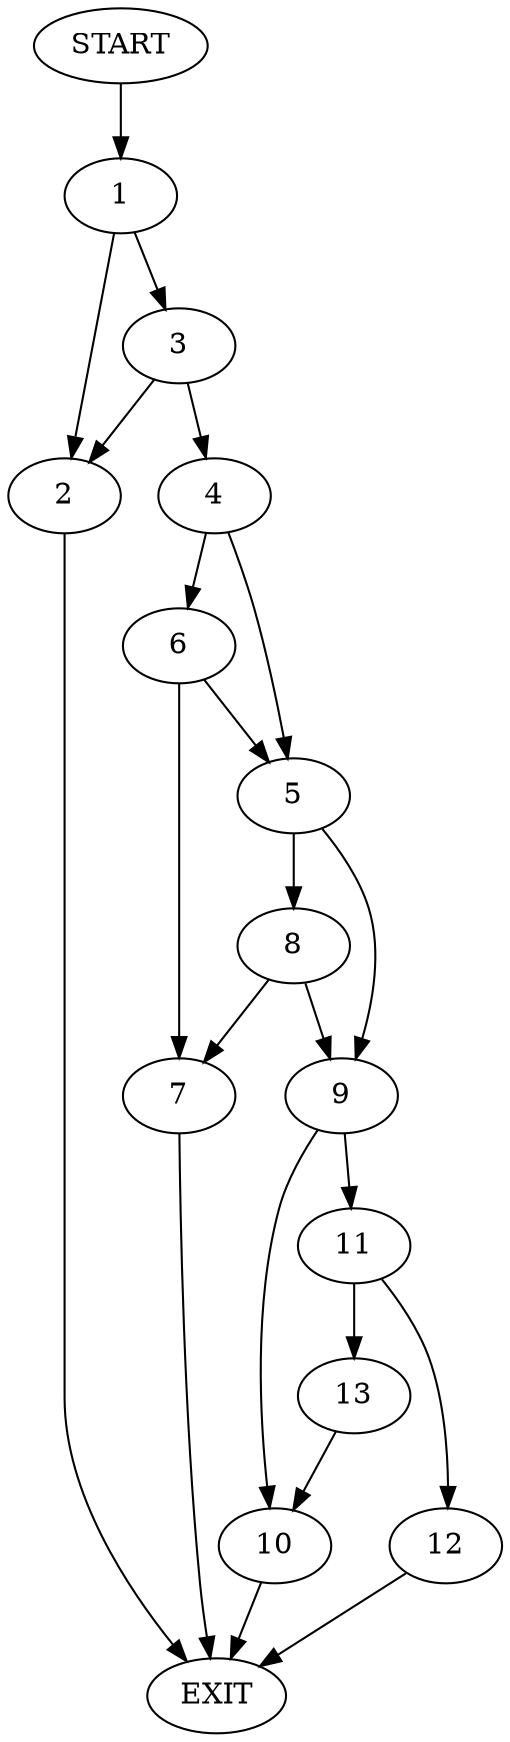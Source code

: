 digraph {
0 [label="START"]
14 [label="EXIT"]
0 -> 1
1 -> 2
1 -> 3
2 -> 14
3 -> 4
3 -> 2
4 -> 5
4 -> 6
6 -> 7
6 -> 5
5 -> 8
5 -> 9
7 -> 14
8 -> 7
8 -> 9
9 -> 10
9 -> 11
10 -> 14
11 -> 12
11 -> 13
13 -> 10
12 -> 14
}
